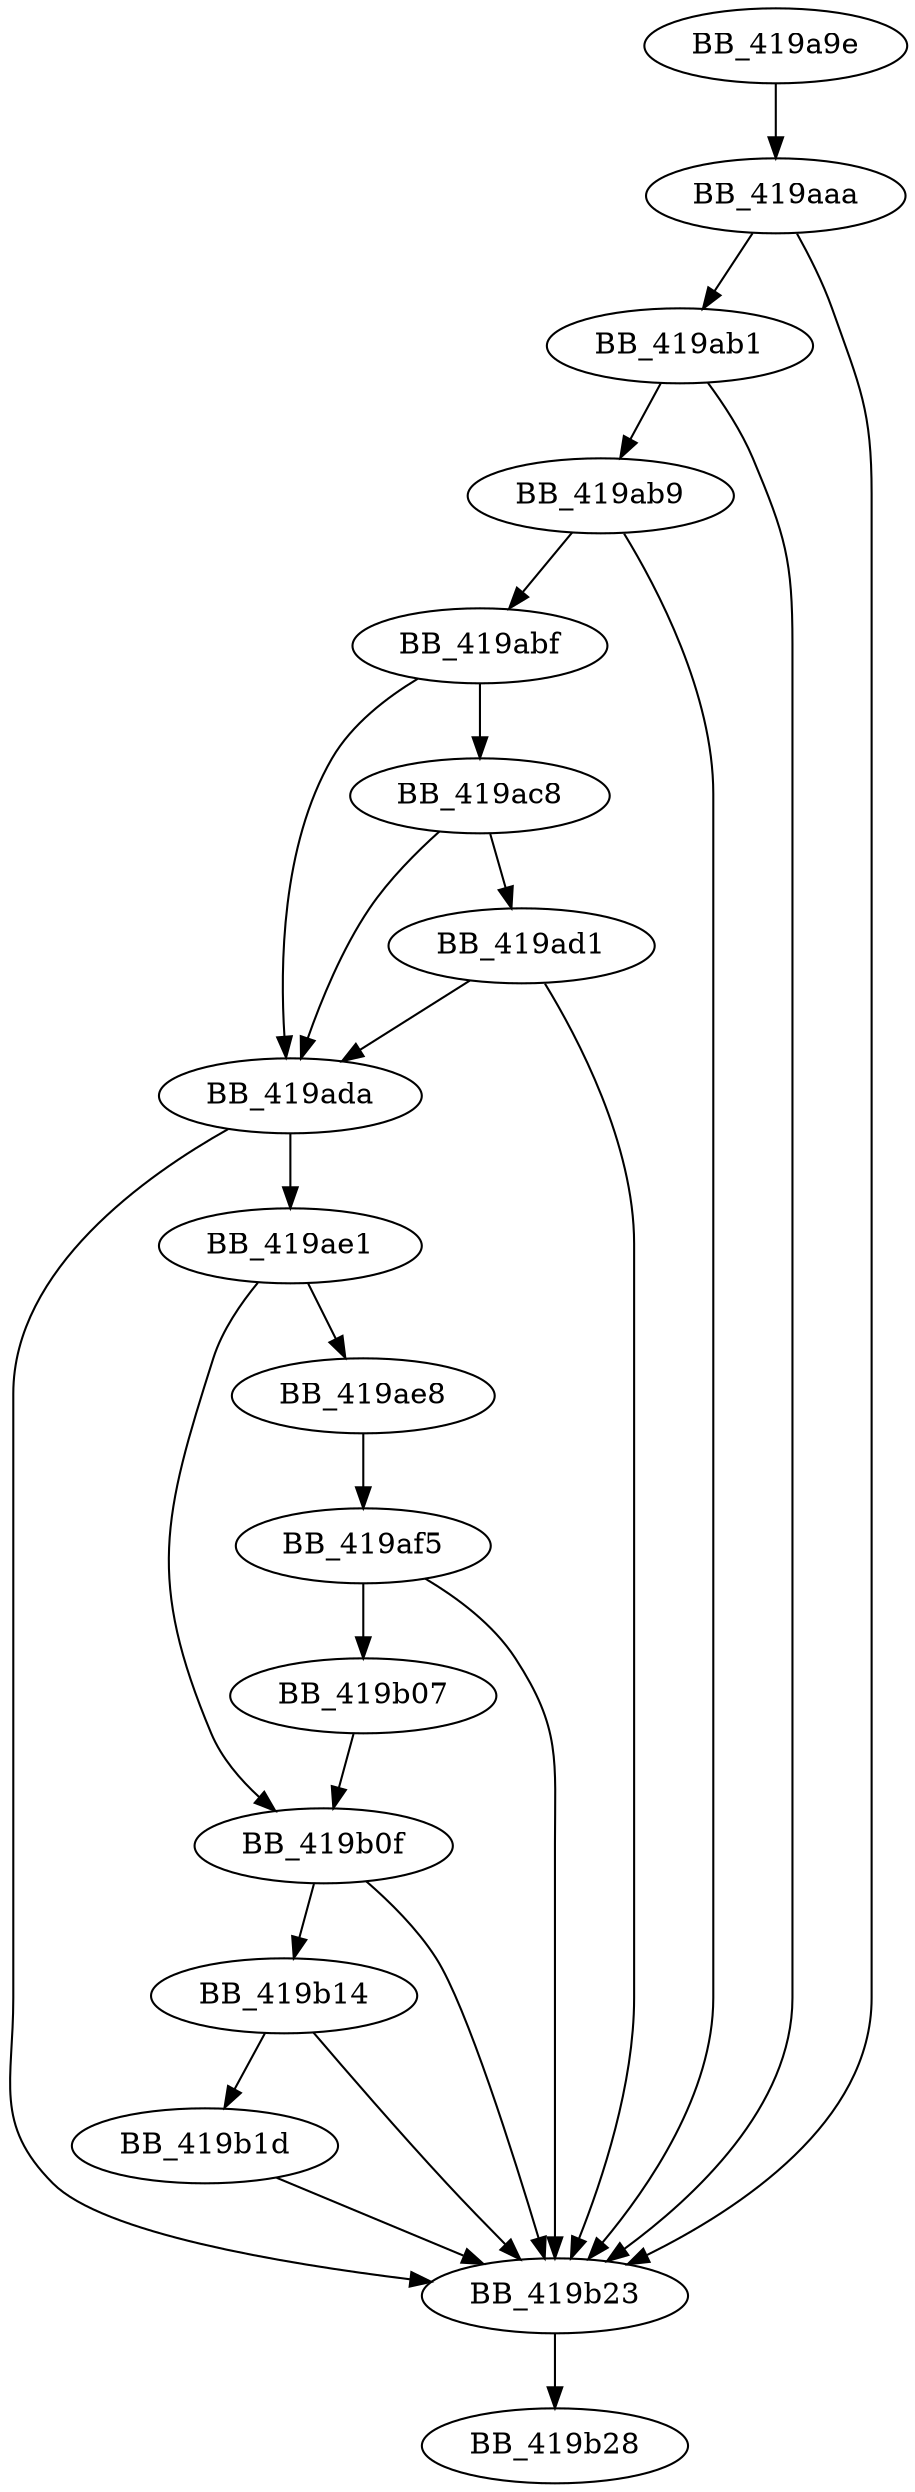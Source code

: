 DiGraph ___DestructExceptionObject{
BB_419a9e->BB_419aaa
BB_419aaa->BB_419ab1
BB_419aaa->BB_419b23
BB_419ab1->BB_419ab9
BB_419ab1->BB_419b23
BB_419ab9->BB_419abf
BB_419ab9->BB_419b23
BB_419abf->BB_419ac8
BB_419abf->BB_419ada
BB_419ac8->BB_419ad1
BB_419ac8->BB_419ada
BB_419ad1->BB_419ada
BB_419ad1->BB_419b23
BB_419ada->BB_419ae1
BB_419ada->BB_419b23
BB_419ae1->BB_419ae8
BB_419ae1->BB_419b0f
BB_419ae8->BB_419af5
BB_419af5->BB_419b07
BB_419af5->BB_419b23
BB_419b07->BB_419b0f
BB_419b0f->BB_419b14
BB_419b0f->BB_419b23
BB_419b14->BB_419b1d
BB_419b14->BB_419b23
BB_419b1d->BB_419b23
BB_419b23->BB_419b28
}
